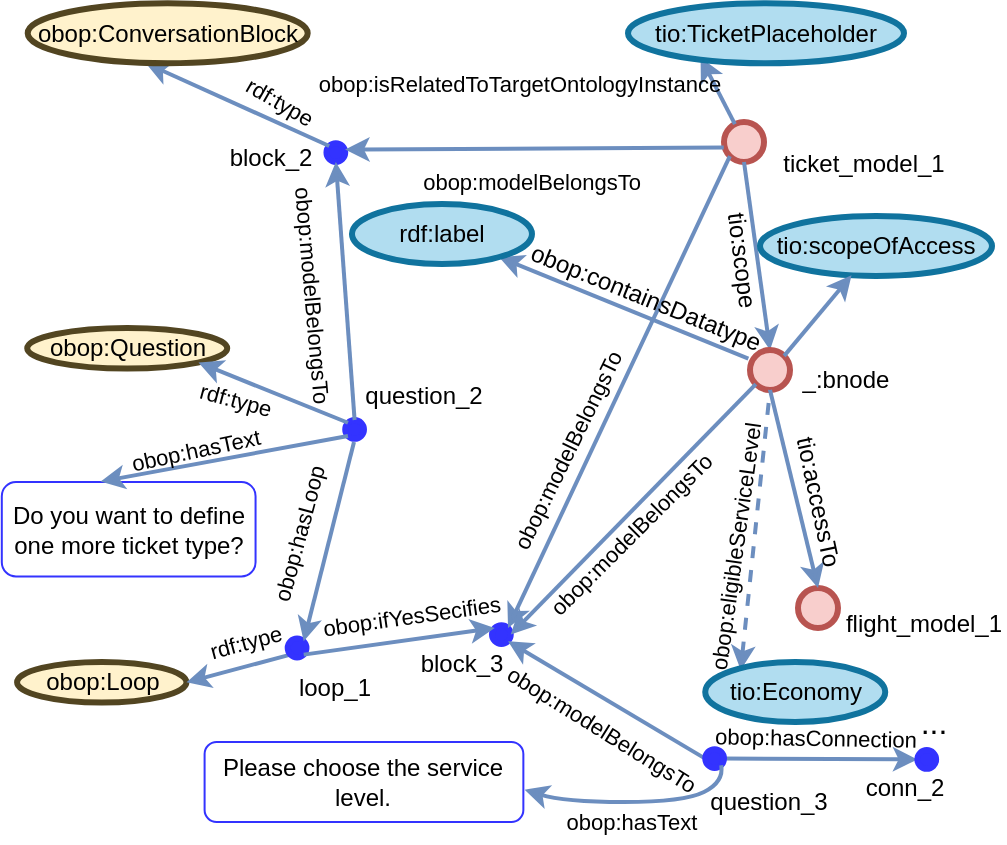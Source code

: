 <mxfile version="20.3.0" type="device"><diagram id="Y75jTk-KJGYCbNqe0n6E" name="Page-1"><mxGraphModel dx="541" dy="1519" grid="1" gridSize="10" guides="1" tooltips="1" connect="0" arrows="1" fold="1" page="1" pageScale="1" pageWidth="827" pageHeight="1169" math="0" shadow="0"><root><mxCell id="0"/><mxCell id="1" parent="0"/><mxCell id="DVhG_GtRtizrIPwF_p6A-2" value="" style="ellipse;whiteSpace=wrap;html=1;aspect=fixed;strokeWidth=3;fillColor=#f8cecc;strokeColor=#b85450;" parent="1" vertex="1"><mxGeometry x="470" y="-270" width="20" height="20" as="geometry"/></mxCell><mxCell id="DVhG_GtRtizrIPwF_p6A-3" value="" style="endArrow=classic;html=1;rounded=0;strokeWidth=2;fillColor=#dae8fc;strokeColor=#6c8ebf;entryX=0.263;entryY=0.905;entryDx=0;entryDy=0;entryPerimeter=0;" parent="1" source="DVhG_GtRtizrIPwF_p6A-2" target="DVhG_GtRtizrIPwF_p6A-55" edge="1"><mxGeometry width="50" height="50" relative="1" as="geometry"><mxPoint x="450" y="-290" as="sourcePoint"/><mxPoint x="510" y="-320" as="targetPoint"/></mxGeometry></mxCell><mxCell id="DVhG_GtRtizrIPwF_p6A-4" value="ticket_model_1" style="text;html=1;strokeColor=none;fillColor=none;align=center;verticalAlign=middle;whiteSpace=wrap;rounded=0;strokeWidth=3;" parent="1" vertex="1"><mxGeometry x="500" y="-259.38" width="80" height="20" as="geometry"/></mxCell><mxCell id="DVhG_GtRtizrIPwF_p6A-38" value="" style="endArrow=classic;html=1;rounded=0;strokeWidth=2;fillColor=#dae8fc;strokeColor=#6c8ebf;exitX=0.5;exitY=1;exitDx=0;exitDy=0;entryX=0.5;entryY=0;entryDx=0;entryDy=0;" parent="1" source="DVhG_GtRtizrIPwF_p6A-2" target="FDeUy-glK3Z7ZYNWuhvH-17" edge="1"><mxGeometry width="50" height="50" relative="1" as="geometry"><mxPoint x="430" y="-240" as="sourcePoint"/><mxPoint x="310" y="-360" as="targetPoint"/></mxGeometry></mxCell><mxCell id="DVhG_GtRtizrIPwF_p6A-40" value="tio:scope" style="text;html=1;strokeColor=none;fillColor=none;align=center;verticalAlign=middle;whiteSpace=wrap;rounded=0;strokeWidth=3;rotation=83;" parent="1" vertex="1"><mxGeometry x="438.78" y="-211" width="80" height="20" as="geometry"/></mxCell><mxCell id="DVhG_GtRtizrIPwF_p6A-44" value="obop:modelBelongsTo" style="text;html=1;strokeColor=none;fillColor=none;align=center;verticalAlign=middle;whiteSpace=wrap;rounded=0;strokeWidth=3;fontSize=11;" parent="1" vertex="1"><mxGeometry x="334.38" y="-250" width="80" height="20" as="geometry"/></mxCell><mxCell id="DVhG_GtRtizrIPwF_p6A-51" value="" style="ellipse;whiteSpace=wrap;html=1;aspect=fixed;strokeWidth=3;fillColor=#3333FF;strokeColor=#3333FF;" parent="1" vertex="1"><mxGeometry x="271.23" y="-259.38" width="9.38" height="9.38" as="geometry"/></mxCell><mxCell id="DVhG_GtRtizrIPwF_p6A-52" value="" style="endArrow=none;html=1;rounded=0;strokeWidth=2;fillColor=#dae8fc;strokeColor=#6c8ebf;exitX=0.993;exitY=0.339;exitDx=0;exitDy=0;entryX=-0.006;entryY=0.635;entryDx=0;entryDy=0;entryPerimeter=0;exitPerimeter=0;startArrow=classic;startFill=1;endFill=0;" parent="1" source="DVhG_GtRtizrIPwF_p6A-51" target="DVhG_GtRtizrIPwF_p6A-2" edge="1"><mxGeometry width="50" height="50" relative="1" as="geometry"><mxPoint x="390" y="-100" as="sourcePoint"/><mxPoint x="309.997" y="-102.36" as="targetPoint"/></mxGeometry></mxCell><mxCell id="DVhG_GtRtizrIPwF_p6A-55" value="tio:TicketPlaceholder" style="ellipse;whiteSpace=wrap;html=1;strokeWidth=3;fillColor=#b1ddf0;strokeColor=#10739e;" parent="1" vertex="1"><mxGeometry x="422" y="-329.38" width="138" height="30" as="geometry"/></mxCell><mxCell id="DVhG_GtRtizrIPwF_p6A-65" value="" style="endArrow=classic;html=1;rounded=0;strokeWidth=2;fillColor=#dae8fc;strokeColor=#6c8ebf;entryX=0.422;entryY=1;entryDx=0;entryDy=0;exitX=0;exitY=0;exitDx=0;exitDy=0;entryPerimeter=0;" parent="1" source="DVhG_GtRtizrIPwF_p6A-51" target="DVhG_GtRtizrIPwF_p6A-66" edge="1"><mxGeometry width="50" height="50" relative="1" as="geometry"><mxPoint x="195.561" y="-137.821" as="sourcePoint"/><mxPoint x="300" y="-188.61" as="targetPoint"/></mxGeometry></mxCell><mxCell id="DVhG_GtRtizrIPwF_p6A-66" value="obop:ConversationBlock" style="ellipse;whiteSpace=wrap;html=1;strokeWidth=3;fillColor=#fff2cc;strokeColor=#524521;" parent="1" vertex="1"><mxGeometry x="121.85" y="-329.38" width="140" height="30" as="geometry"/></mxCell><mxCell id="DVhG_GtRtizrIPwF_p6A-69" value="block_2" style="text;html=1;strokeColor=none;fillColor=none;align=center;verticalAlign=middle;whiteSpace=wrap;rounded=0;strokeWidth=3;rotation=0;" parent="1" vertex="1"><mxGeometry x="221" y="-260" width="45.31" height="15.62" as="geometry"/></mxCell><mxCell id="FDeUy-glK3Z7ZYNWuhvH-16" value="" style="ellipse;whiteSpace=wrap;html=1;aspect=fixed;strokeWidth=3;fillColor=#3333FF;strokeColor=#3333FF;" parent="1" vertex="1"><mxGeometry x="280.61" y="-121" width="9.38" height="9.38" as="geometry"/></mxCell><mxCell id="FDeUy-glK3Z7ZYNWuhvH-17" value="" style="ellipse;whiteSpace=wrap;html=1;aspect=fixed;strokeWidth=3;fillColor=#f8cecc;strokeColor=#b85450;" parent="1" vertex="1"><mxGeometry x="483" y="-156" width="20" height="20" as="geometry"/></mxCell><mxCell id="FDeUy-glK3Z7ZYNWuhvH-26" value="obop:modelBelongsTo" style="text;html=1;strokeColor=none;fillColor=none;align=center;verticalAlign=middle;whiteSpace=wrap;rounded=0;strokeWidth=3;fontSize=11;rotation=85;" parent="1" vertex="1"><mxGeometry x="224.23" y="-193" width="80" height="20" as="geometry"/></mxCell><mxCell id="FDeUy-glK3Z7ZYNWuhvH-28" value="" style="endArrow=none;html=1;rounded=0;strokeWidth=2;fillColor=#dae8fc;strokeColor=#6c8ebf;entryX=0.5;entryY=0;entryDx=0;entryDy=0;startArrow=classic;startFill=1;endFill=0;exitX=0.5;exitY=1;exitDx=0;exitDy=0;" parent="1" source="DVhG_GtRtizrIPwF_p6A-51" target="FDeUy-glK3Z7ZYNWuhvH-16" edge="1"><mxGeometry width="50" height="50" relative="1" as="geometry"><mxPoint x="290" y="-150" as="sourcePoint"/><mxPoint x="311.994" y="-282.184" as="targetPoint"/></mxGeometry></mxCell><mxCell id="FDeUy-glK3Z7ZYNWuhvH-29" value="rdf:type" style="text;html=1;strokeColor=none;fillColor=none;align=center;verticalAlign=middle;whiteSpace=wrap;rounded=0;strokeWidth=3;fontSize=11;rotation=30;" parent="1" vertex="1"><mxGeometry x="208" y="-290" width="80" height="20" as="geometry"/></mxCell><mxCell id="FDeUy-glK3Z7ZYNWuhvH-34" value="tio:scopeOfAccess" style="ellipse;whiteSpace=wrap;html=1;strokeWidth=3;fillColor=#b1ddf0;strokeColor=#10739e;" parent="1" vertex="1"><mxGeometry x="488" y="-223" width="116" height="30" as="geometry"/></mxCell><mxCell id="FDeUy-glK3Z7ZYNWuhvH-35" value="" style="endArrow=classic;html=1;rounded=0;strokeWidth=2;fillColor=#dae8fc;strokeColor=#6c8ebf;exitX=1;exitY=0;exitDx=0;exitDy=0;" parent="1" source="FDeUy-glK3Z7ZYNWuhvH-17" target="FDeUy-glK3Z7ZYNWuhvH-34" edge="1"><mxGeometry width="50" height="50" relative="1" as="geometry"><mxPoint x="490" y="-240" as="sourcePoint"/><mxPoint x="490" y="-120" as="targetPoint"/></mxGeometry></mxCell><mxCell id="FDeUy-glK3Z7ZYNWuhvH-40" value="" style="ellipse;whiteSpace=wrap;html=1;aspect=fixed;strokeWidth=3;fillColor=#3333FF;strokeColor=#3333FF;" parent="1" vertex="1"><mxGeometry x="354" y="-18.38" width="9.38" height="9.38" as="geometry"/></mxCell><mxCell id="FDeUy-glK3Z7ZYNWuhvH-41" value="block_3" style="text;html=1;strokeColor=none;fillColor=none;align=center;verticalAlign=middle;whiteSpace=wrap;rounded=0;strokeWidth=3;rotation=0;" parent="1" vertex="1"><mxGeometry x="309.38" y="-9.0" width="60" height="20" as="geometry"/></mxCell><mxCell id="FDeUy-glK3Z7ZYNWuhvH-42" value="" style="endArrow=classic;html=1;rounded=0;strokeWidth=2;fillColor=#dae8fc;strokeColor=#6c8ebf;startArrow=none;startFill=0;endFill=1;exitX=0;exitY=1;exitDx=0;exitDy=0;entryX=1;entryY=0;entryDx=0;entryDy=0;" parent="1" source="DVhG_GtRtizrIPwF_p6A-2" target="FDeUy-glK3Z7ZYNWuhvH-40" edge="1"><mxGeometry width="50" height="50" relative="1" as="geometry"><mxPoint x="490" y="-110" as="sourcePoint"/><mxPoint x="300" y="-110" as="targetPoint"/></mxGeometry></mxCell><mxCell id="FDeUy-glK3Z7ZYNWuhvH-43" value="" style="endArrow=classic;html=1;rounded=0;strokeWidth=2;fillColor=#dae8fc;strokeColor=#6c8ebf;startArrow=none;startFill=0;endFill=1;exitX=0;exitY=1;exitDx=0;exitDy=0;entryX=1;entryY=0.5;entryDx=0;entryDy=0;" parent="1" source="FDeUy-glK3Z7ZYNWuhvH-17" target="FDeUy-glK3Z7ZYNWuhvH-40" edge="1"><mxGeometry width="50" height="50" relative="1" as="geometry"><mxPoint x="482.929" y="-242.929" as="sourcePoint"/><mxPoint x="292.856" y="51.374" as="targetPoint"/></mxGeometry></mxCell><mxCell id="FDeUy-glK3Z7ZYNWuhvH-44" value="obop:modelBelongsTo" style="text;html=1;strokeColor=none;fillColor=none;align=center;verticalAlign=middle;whiteSpace=wrap;rounded=0;strokeWidth=3;fontSize=11;rotation=296;" parent="1" vertex="1"><mxGeometry x="352" y="-116" width="80" height="20" as="geometry"/></mxCell><mxCell id="FDeUy-glK3Z7ZYNWuhvH-45" value="obop:modelBelongsTo" style="text;html=1;strokeColor=none;fillColor=none;align=center;verticalAlign=middle;whiteSpace=wrap;rounded=0;strokeWidth=3;fontSize=11;rotation=-45;" parent="1" vertex="1"><mxGeometry x="383.99" y="-73.6" width="80" height="20" as="geometry"/></mxCell><mxCell id="FDeUy-glK3Z7ZYNWuhvH-47" value="" style="endArrow=none;html=1;rounded=0;strokeWidth=2;fillColor=#dae8fc;strokeColor=#6c8ebf;startArrow=classic;startFill=1;endFill=0;entryX=-0.041;entryY=0.214;entryDx=0;entryDy=0;entryPerimeter=0;" parent="1" source="FDeUy-glK3Z7ZYNWuhvH-49" target="FDeUy-glK3Z7ZYNWuhvH-17" edge="1"><mxGeometry width="50" height="50" relative="1" as="geometry"><mxPoint x="490" y="110" as="sourcePoint"/><mxPoint x="300" y="110" as="targetPoint"/></mxGeometry></mxCell><mxCell id="FDeUy-glK3Z7ZYNWuhvH-49" value="rdf:label" style="ellipse;whiteSpace=wrap;html=1;strokeWidth=3;fillColor=#b1ddf0;strokeColor=#10739e;" parent="1" vertex="1"><mxGeometry x="283.99" y="-229" width="90" height="30" as="geometry"/></mxCell><mxCell id="FDeUy-glK3Z7ZYNWuhvH-93" value="obop:Loop" style="ellipse;whiteSpace=wrap;html=1;strokeWidth=3;fillColor=#fff2cc;strokeColor=#524521;" parent="1" vertex="1"><mxGeometry x="116.54" width="84.69" height="20.31" as="geometry"/></mxCell><mxCell id="FDeUy-glK3Z7ZYNWuhvH-94" value="" style="endArrow=none;html=1;rounded=0;strokeWidth=2;fillColor=#dae8fc;strokeColor=#6c8ebf;startArrow=classic;startFill=1;endFill=0;exitX=1;exitY=0.5;exitDx=0;exitDy=0;entryX=0;entryY=1;entryDx=0;entryDy=0;" parent="1" source="FDeUy-glK3Z7ZYNWuhvH-93" target="FDeUy-glK3Z7ZYNWuhvH-95" edge="1"><mxGeometry width="50" height="50" relative="1" as="geometry"><mxPoint x="473.549" y="-177.619" as="sourcePoint"/><mxPoint x="283.476" y="116.684" as="targetPoint"/></mxGeometry></mxCell><mxCell id="FDeUy-glK3Z7ZYNWuhvH-25" value="loop_1" style="text;html=1;strokeColor=none;fillColor=none;align=center;verticalAlign=middle;whiteSpace=wrap;rounded=0;strokeWidth=3;rotation=0;" parent="1" vertex="1"><mxGeometry x="248.54" y="3" width="53.07" height="20" as="geometry"/></mxCell><mxCell id="FDeUy-glK3Z7ZYNWuhvH-95" value="" style="ellipse;whiteSpace=wrap;html=1;aspect=fixed;strokeWidth=3;fillColor=#3333FF;strokeColor=#3333FF;" parent="1" vertex="1"><mxGeometry x="251.85" y="-11.69" width="9.38" height="9.38" as="geometry"/></mxCell><mxCell id="FDeUy-glK3Z7ZYNWuhvH-96" value="question_2" style="text;html=1;strokeColor=none;fillColor=none;align=center;verticalAlign=middle;whiteSpace=wrap;rounded=0;strokeWidth=3;rotation=0;" parent="1" vertex="1"><mxGeometry x="290.0" y="-143" width="60" height="20" as="geometry"/></mxCell><mxCell id="FDeUy-glK3Z7ZYNWuhvH-97" value="" style="endArrow=none;html=1;rounded=0;strokeWidth=2;fillColor=#dae8fc;strokeColor=#6c8ebf;startArrow=classic;startFill=1;endFill=0;exitX=1;exitY=0;exitDx=0;exitDy=0;" parent="1" source="FDeUy-glK3Z7ZYNWuhvH-95" edge="1"><mxGeometry width="50" height="50" relative="1" as="geometry"><mxPoint x="285.92" y="-240" as="sourcePoint"/><mxPoint x="285" y="-110" as="targetPoint"/></mxGeometry></mxCell><mxCell id="FDeUy-glK3Z7ZYNWuhvH-98" value="obop:Question" style="ellipse;whiteSpace=wrap;html=1;strokeWidth=3;fillColor=#fff2cc;strokeColor=#524521;" parent="1" vertex="1"><mxGeometry x="121.61" y="-167" width="100" height="20.31" as="geometry"/></mxCell><mxCell id="FDeUy-glK3Z7ZYNWuhvH-99" value="" style="endArrow=none;html=1;rounded=0;strokeWidth=2;fillColor=#dae8fc;strokeColor=#6c8ebf;startArrow=classic;startFill=1;endFill=0;entryX=0;entryY=0;entryDx=0;entryDy=0;exitX=1;exitY=1;exitDx=0;exitDy=0;" parent="1" source="FDeUy-glK3Z7ZYNWuhvH-98" target="FDeUy-glK3Z7ZYNWuhvH-16" edge="1"><mxGeometry width="50" height="50" relative="1" as="geometry"><mxPoint x="230" y="-140" as="sourcePoint"/><mxPoint x="290" y="-120" as="targetPoint"/></mxGeometry></mxCell><mxCell id="FDeUy-glK3Z7ZYNWuhvH-102" value="obop:ifYesSecifies" style="text;html=1;strokeColor=none;fillColor=none;align=center;verticalAlign=middle;whiteSpace=wrap;rounded=0;strokeWidth=3;fontSize=11;rotation=352;" parent="1" vertex="1"><mxGeometry x="274.0" y="-33" width="80" height="20" as="geometry"/></mxCell><mxCell id="FDeUy-glK3Z7ZYNWuhvH-103" value="obop:hasLoop" style="text;html=1;strokeColor=none;fillColor=none;align=center;verticalAlign=middle;whiteSpace=wrap;rounded=0;strokeWidth=3;fontSize=11;rotation=285;" parent="1" vertex="1"><mxGeometry x="217.61" y="-74" width="80" height="20" as="geometry"/></mxCell><mxCell id="FDeUy-glK3Z7ZYNWuhvH-104" value="rdf:type" style="text;html=1;strokeColor=none;fillColor=none;align=center;verticalAlign=middle;whiteSpace=wrap;rounded=0;strokeWidth=3;fontSize=11;rotation=345;" parent="1" vertex="1"><mxGeometry x="206.3" y="-20" width="50.01" height="20" as="geometry"/></mxCell><mxCell id="FDeUy-glK3Z7ZYNWuhvH-105" value="rdf:type" style="text;html=1;strokeColor=none;fillColor=none;align=center;verticalAlign=middle;whiteSpace=wrap;rounded=0;strokeWidth=3;fontSize=11;rotation=15;" parent="1" vertex="1"><mxGeometry x="201.23" y="-141" width="50.01" height="20" as="geometry"/></mxCell><mxCell id="FDeUy-glK3Z7ZYNWuhvH-106" value="" style="endArrow=none;html=1;rounded=0;strokeWidth=2;fillColor=#dae8fc;strokeColor=#6c8ebf;startArrow=classic;startFill=1;endFill=0;exitX=0;exitY=0;exitDx=0;exitDy=0;entryX=1;entryY=1;entryDx=0;entryDy=0;" parent="1" source="FDeUy-glK3Z7ZYNWuhvH-40" target="FDeUy-glK3Z7ZYNWuhvH-95" edge="1"><mxGeometry width="50" height="50" relative="1" as="geometry"><mxPoint x="279.856" y="-0.316" as="sourcePoint"/><mxPoint x="295" y="-100" as="targetPoint"/></mxGeometry></mxCell><mxCell id="kExim2e6b15hJnCg8_UY-3" value="&lt;span style=&quot;font-size: 12px;&quot;&gt;Do you want to define one more ticket type?&lt;/span&gt;" style="rounded=1;whiteSpace=wrap;html=1;strokeColor=#3333FF;fontSize=11;fillColor=none;" vertex="1" parent="1"><mxGeometry x="108.9" y="-90" width="126.88" height="47.19" as="geometry"/></mxCell><mxCell id="kExim2e6b15hJnCg8_UY-4" value="" style="endArrow=none;html=1;rounded=0;strokeWidth=2;fillColor=#dae8fc;strokeColor=#6c8ebf;startArrow=classic;startFill=1;endFill=0;entryX=0;entryY=1;entryDx=0;entryDy=0;exitX=0.389;exitY=-0.004;exitDx=0;exitDy=0;exitPerimeter=0;" edge="1" parent="1" source="kExim2e6b15hJnCg8_UY-3" target="FDeUy-glK3Z7ZYNWuhvH-16"><mxGeometry width="50" height="50" relative="1" as="geometry"><mxPoint x="217.806" y="-139.839" as="sourcePoint"/><mxPoint x="291.984" y="-109.626" as="targetPoint"/></mxGeometry></mxCell><mxCell id="kExim2e6b15hJnCg8_UY-5" value="obop:hasText" style="text;html=1;strokeColor=none;fillColor=none;align=center;verticalAlign=middle;whiteSpace=wrap;rounded=0;strokeWidth=3;fontSize=11;rotation=348;" vertex="1" parent="1"><mxGeometry x="181.23" y="-116" width="50.01" height="20" as="geometry"/></mxCell><mxCell id="FDeUy-glK3Z7ZYNWuhvH-30" value="obop:isRelatedToTargetOntologyInstance" style="text;html=1;strokeColor=none;fillColor=none;align=center;verticalAlign=middle;whiteSpace=wrap;rounded=0;strokeWidth=3;fontSize=11;rotation=0;" parent="1" vertex="1"><mxGeometry x="328" y="-299.38" width="80" height="20" as="geometry"/></mxCell><mxCell id="kExim2e6b15hJnCg8_UY-7" value="_:bnode" style="text;html=1;strokeColor=none;fillColor=none;align=center;verticalAlign=middle;whiteSpace=wrap;rounded=0;strokeWidth=3;" vertex="1" parent="1"><mxGeometry x="507" y="-150.69" width="48" height="20" as="geometry"/></mxCell><mxCell id="kExim2e6b15hJnCg8_UY-8" value="" style="ellipse;whiteSpace=wrap;html=1;aspect=fixed;strokeWidth=3;fillColor=#f8cecc;strokeColor=#b85450;" vertex="1" parent="1"><mxGeometry x="507" y="-37" width="20" height="20" as="geometry"/></mxCell><mxCell id="kExim2e6b15hJnCg8_UY-9" value="" style="endArrow=none;html=1;rounded=0;strokeWidth=2;fillColor=#dae8fc;strokeColor=#6c8ebf;startArrow=classic;startFill=1;endFill=0;exitX=0.5;exitY=0;exitDx=0;exitDy=0;entryX=0.5;entryY=1;entryDx=0;entryDy=0;" edge="1" parent="1" source="kExim2e6b15hJnCg8_UY-8" target="FDeUy-glK3Z7ZYNWuhvH-17"><mxGeometry width="50" height="50" relative="1" as="geometry"><mxPoint x="482.929" y="-242.929" as="sourcePoint"/><mxPoint x="387.856" y="40.374" as="targetPoint"/></mxGeometry></mxCell><mxCell id="kExim2e6b15hJnCg8_UY-10" value="tio:accessTo" style="text;html=1;strokeColor=none;fillColor=none;align=center;verticalAlign=middle;whiteSpace=wrap;rounded=0;strokeWidth=3;rotation=78;" vertex="1" parent="1"><mxGeometry x="477" y="-90" width="80" height="20" as="geometry"/></mxCell><mxCell id="kExim2e6b15hJnCg8_UY-11" value="flight_model_1" style="text;html=1;strokeColor=none;fillColor=none;align=center;verticalAlign=middle;whiteSpace=wrap;rounded=0;strokeWidth=3;" vertex="1" parent="1"><mxGeometry x="530" y="-29" width="80" height="20" as="geometry"/></mxCell><mxCell id="kExim2e6b15hJnCg8_UY-13" value="" style="endArrow=none;html=1;rounded=0;strokeWidth=2;fillColor=#dae8fc;strokeColor=#6c8ebf;startArrow=classic;startFill=1;endFill=0;exitX=0.197;exitY=0.133;exitDx=0;exitDy=0;entryX=0.5;entryY=1;entryDx=0;entryDy=0;exitPerimeter=0;dashed=1;" edge="1" source="kExim2e6b15hJnCg8_UY-20" parent="1" target="FDeUy-glK3Z7ZYNWuhvH-17"><mxGeometry width="50" height="50" relative="1" as="geometry"><mxPoint x="475" y="23" as="sourcePoint"/><mxPoint x="443" y="-100" as="targetPoint"/></mxGeometry></mxCell><mxCell id="kExim2e6b15hJnCg8_UY-15" value="obop:eligibleServiceLevel" style="text;html=1;strokeColor=none;fillColor=none;align=center;verticalAlign=middle;whiteSpace=wrap;rounded=0;strokeWidth=3;fontSize=11;rotation=278;" vertex="1" parent="1"><mxGeometry x="436" y="-68" width="80" height="20" as="geometry"/></mxCell><mxCell id="kExim2e6b15hJnCg8_UY-18" value="" style="endArrow=none;html=1;rounded=0;strokeWidth=2;fillColor=#dae8fc;strokeColor=#6c8ebf;exitX=1;exitY=1;exitDx=0;exitDy=0;startArrow=classic;startFill=1;endFill=0;entryX=0;entryY=0.5;entryDx=0;entryDy=0;" edge="1" parent="1" source="FDeUy-glK3Z7ZYNWuhvH-40" target="kExim2e6b15hJnCg8_UY-23"><mxGeometry width="50" height="50" relative="1" as="geometry"><mxPoint x="290.544" y="-246.2" as="sourcePoint"/><mxPoint x="460" y="40" as="targetPoint"/></mxGeometry></mxCell><mxCell id="kExim2e6b15hJnCg8_UY-19" value="obop:modelBelongsTo" style="text;html=1;strokeColor=none;fillColor=none;align=center;verticalAlign=middle;whiteSpace=wrap;rounded=0;strokeWidth=3;fontSize=11;rotation=32;" vertex="1" parent="1"><mxGeometry x="369.38" y="24.0" width="80" height="20" as="geometry"/></mxCell><mxCell id="kExim2e6b15hJnCg8_UY-20" value="tio:Economy" style="ellipse;whiteSpace=wrap;html=1;strokeWidth=3;fillColor=#b1ddf0;strokeColor=#10739e;" vertex="1" parent="1"><mxGeometry x="460.62" width="90" height="30" as="geometry"/></mxCell><mxCell id="kExim2e6b15hJnCg8_UY-22" value="" style="endArrow=none;html=1;rounded=0;strokeWidth=2;fillColor=#dae8fc;strokeColor=#6c8ebf;startArrow=classic;startFill=1;endFill=0;entryX=1;entryY=0.5;entryDx=0;entryDy=0;exitX=0;exitY=0.5;exitDx=0;exitDy=0;" edge="1" parent="1" source="kExim2e6b15hJnCg8_UY-25" target="kExim2e6b15hJnCg8_UY-23"><mxGeometry width="50" height="50" relative="1" as="geometry"><mxPoint x="510" y="50" as="sourcePoint"/><mxPoint x="555.504" y="89.996" as="targetPoint"/></mxGeometry></mxCell><mxCell id="kExim2e6b15hJnCg8_UY-23" value="" style="ellipse;whiteSpace=wrap;html=1;aspect=fixed;strokeWidth=3;fillColor=#3333FF;strokeColor=#3333FF;" vertex="1" parent="1"><mxGeometry x="460.62" y="43.62" width="9.38" height="9.38" as="geometry"/></mxCell><mxCell id="kExim2e6b15hJnCg8_UY-24" value="question_3" style="text;html=1;strokeColor=none;fillColor=none;align=center;verticalAlign=middle;whiteSpace=wrap;rounded=0;strokeWidth=3;rotation=0;" vertex="1" parent="1"><mxGeometry x="465.71" y="60" width="53.07" height="20" as="geometry"/></mxCell><mxCell id="kExim2e6b15hJnCg8_UY-25" value="" style="ellipse;whiteSpace=wrap;html=1;aspect=fixed;strokeWidth=3;fillColor=#3333FF;strokeColor=#3333FF;" vertex="1" parent="1"><mxGeometry x="566.69" y="44" width="9.38" height="9.38" as="geometry"/></mxCell><mxCell id="kExim2e6b15hJnCg8_UY-26" value="conn_2" style="text;html=1;strokeColor=none;fillColor=none;align=center;verticalAlign=middle;whiteSpace=wrap;rounded=0;strokeWidth=3;rotation=0;" vertex="1" parent="1"><mxGeometry x="534" y="53.38" width="53.07" height="20" as="geometry"/></mxCell><mxCell id="kExim2e6b15hJnCg8_UY-27" value="obop:hasConnection" style="text;html=1;strokeColor=none;fillColor=none;align=center;verticalAlign=middle;whiteSpace=wrap;rounded=0;strokeWidth=3;fontSize=11;rotation=1;" vertex="1" parent="1"><mxGeometry x="476.0" y="28" width="80" height="20" as="geometry"/></mxCell><mxCell id="kExim2e6b15hJnCg8_UY-29" value="obop:containsDatatype" style="text;html=1;strokeColor=none;fillColor=none;align=center;verticalAlign=middle;whiteSpace=wrap;rounded=0;strokeWidth=3;rotation=22;" vertex="1" parent="1"><mxGeometry x="391" y="-192" width="80" height="20" as="geometry"/></mxCell><mxCell id="kExim2e6b15hJnCg8_UY-30" value="&lt;span style=&quot;font-size: 12px;&quot;&gt;Please choose the service level.&lt;/span&gt;" style="rounded=1;whiteSpace=wrap;html=1;strokeColor=#3333FF;fontSize=11;fillColor=none;" vertex="1" parent="1"><mxGeometry x="210.3" y="40" width="159.38" height="40" as="geometry"/></mxCell><mxCell id="kExim2e6b15hJnCg8_UY-31" value="" style="curved=1;endArrow=classic;html=1;rounded=0;strokeColor=#6c8ebf;strokeWidth=2;fillColor=#dae8fc;startArrow=none;startFill=0;endFill=1;entryX=1.004;entryY=0.596;entryDx=0;entryDy=0;entryPerimeter=0;exitX=1;exitY=1;exitDx=0;exitDy=0;" edge="1" parent="1" source="kExim2e6b15hJnCg8_UY-23" target="kExim2e6b15hJnCg8_UY-30"><mxGeometry width="50" height="50" relative="1" as="geometry"><mxPoint x="340" y="-80" as="sourcePoint"/><mxPoint x="390" y="-130" as="targetPoint"/><Array as="points"><mxPoint x="470" y="60"/><mxPoint x="450" y="70"/><mxPoint x="390" y="70"/></Array></mxGeometry></mxCell><mxCell id="kExim2e6b15hJnCg8_UY-33" value="obop:hasText" style="text;html=1;strokeColor=none;fillColor=none;align=center;verticalAlign=middle;whiteSpace=wrap;rounded=0;strokeWidth=3;fontSize=11;rotation=0;" vertex="1" parent="1"><mxGeometry x="383.99" y="70" width="80" height="20" as="geometry"/></mxCell><mxCell id="kExim2e6b15hJnCg8_UY-35" value="..." style="text;html=1;strokeColor=none;fillColor=none;align=center;verticalAlign=middle;whiteSpace=wrap;rounded=0;strokeWidth=3;fontSize=16;" vertex="1" parent="1"><mxGeometry x="550.62" y="20.31" width="48" height="20" as="geometry"/></mxCell></root></mxGraphModel></diagram></mxfile>